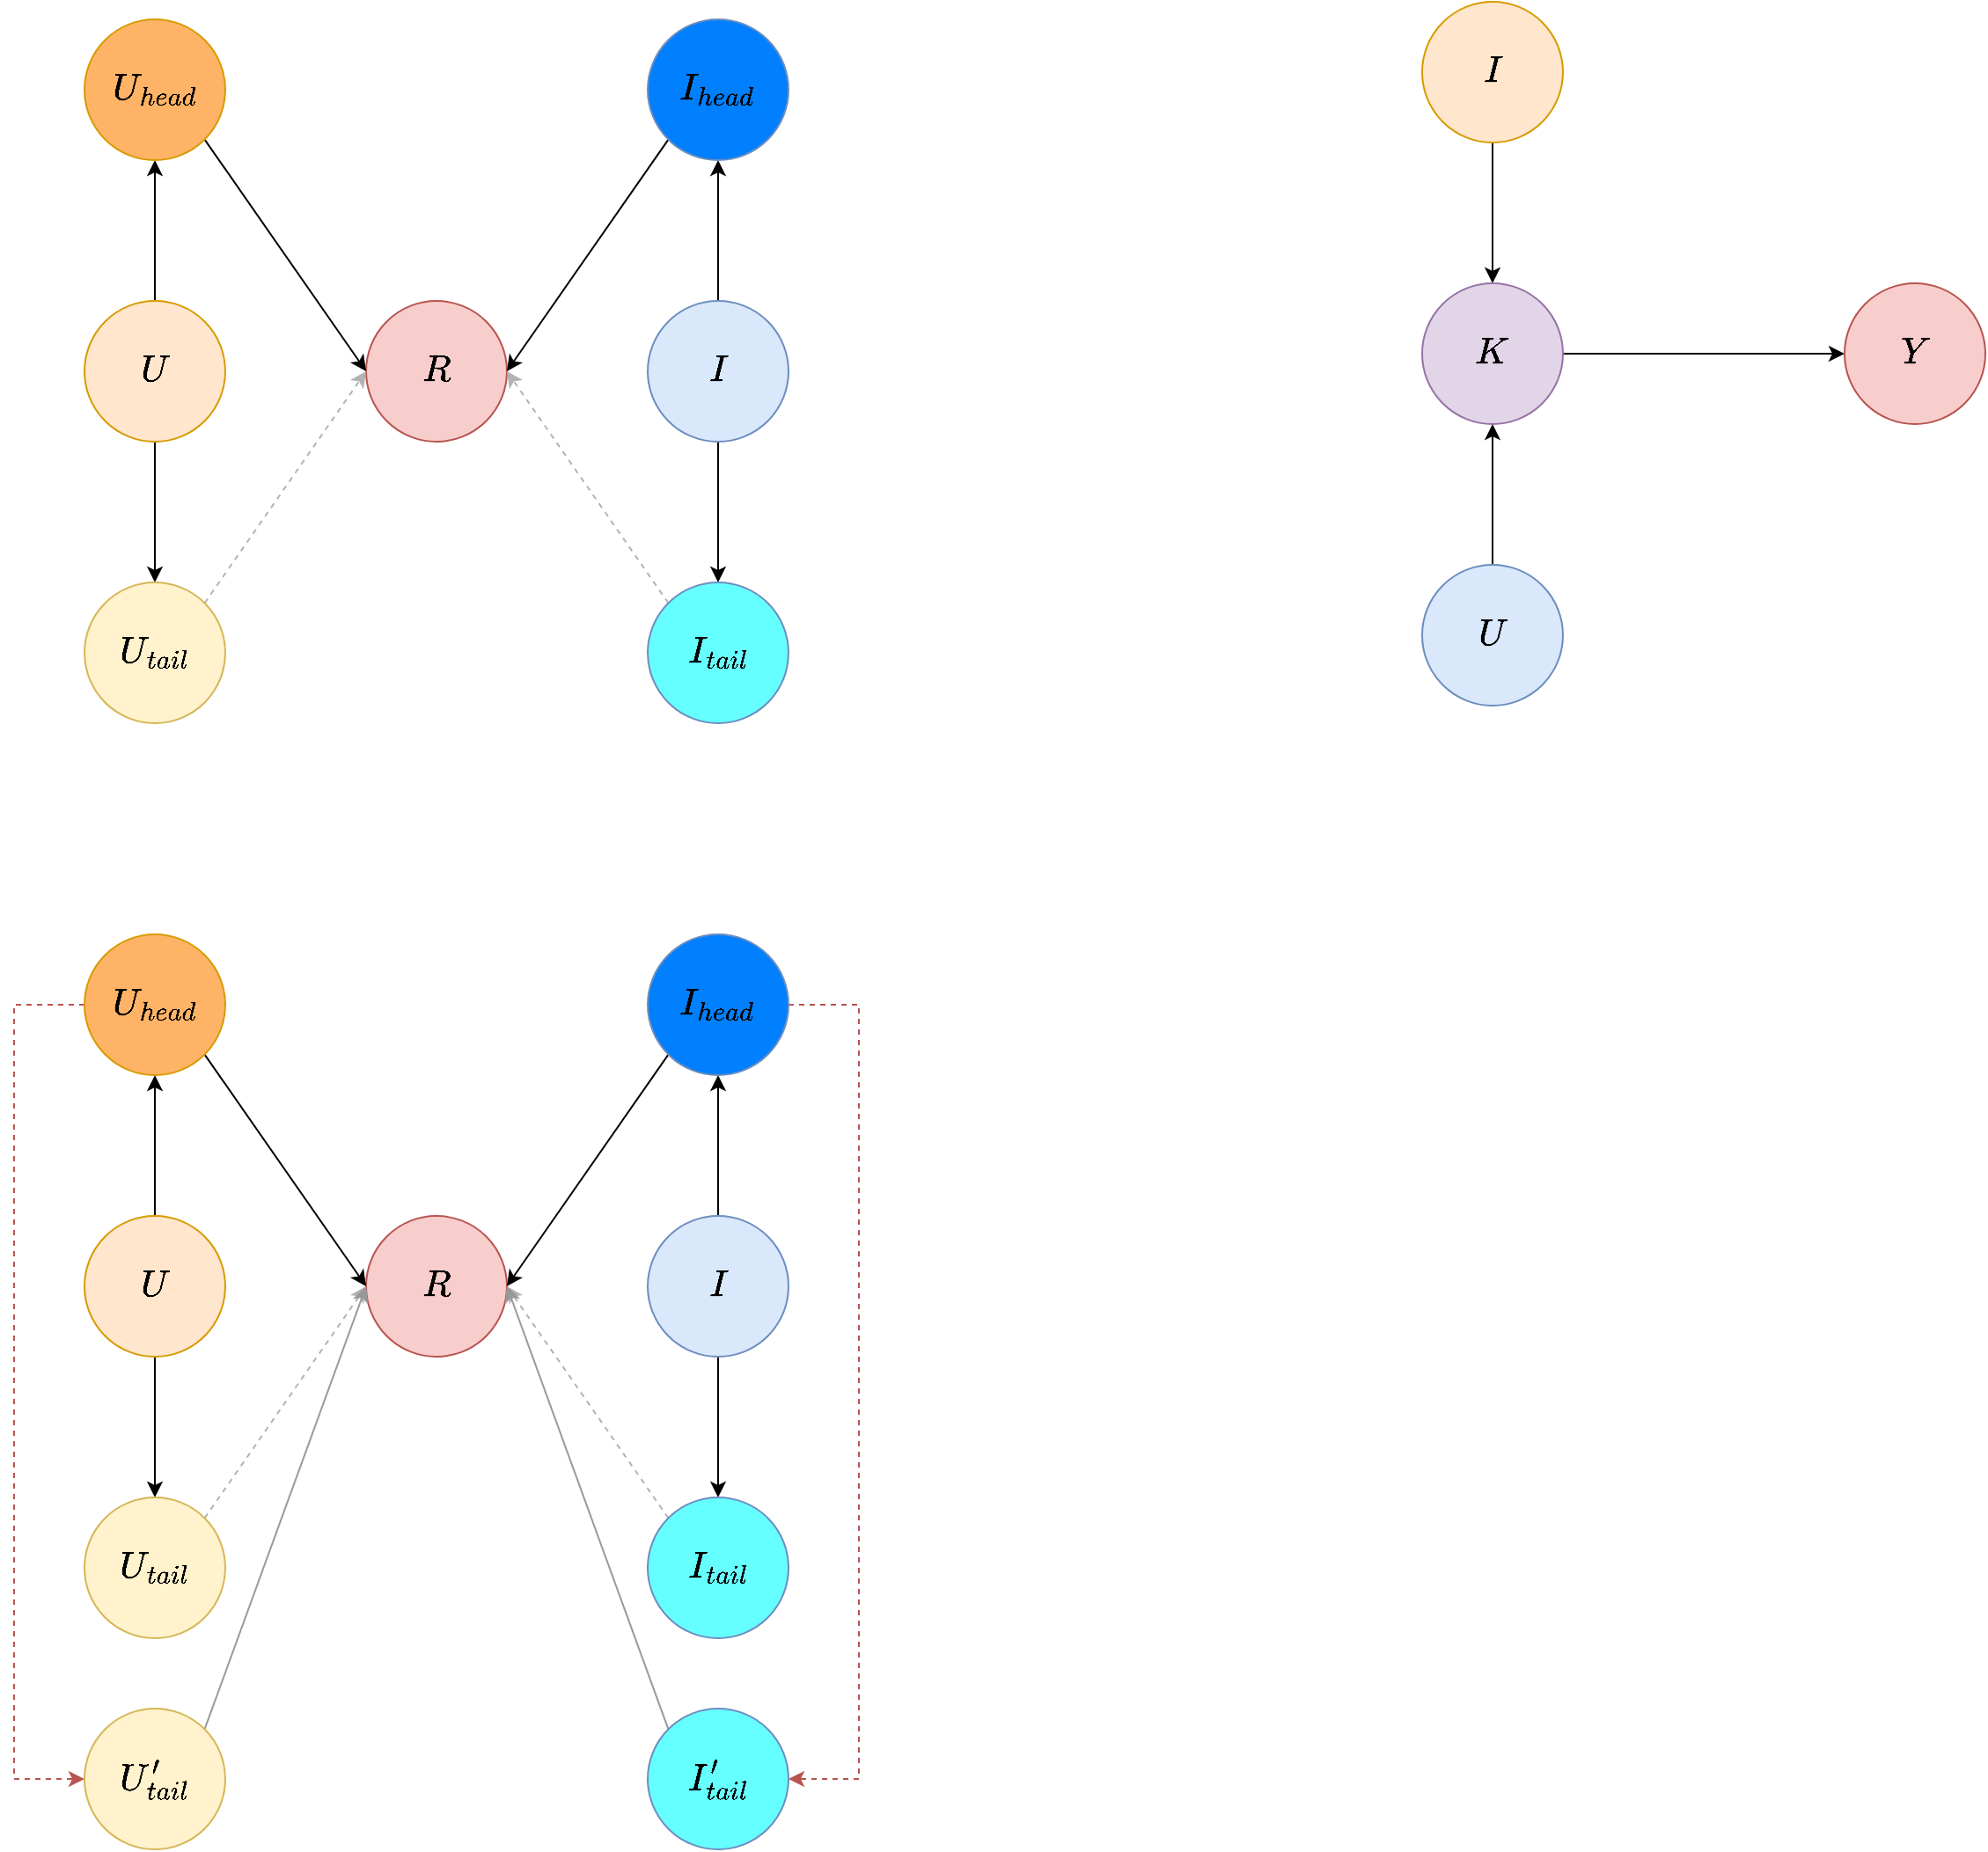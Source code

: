 <mxfile version="24.7.17">
  <diagram name="第 1 页" id="56BlYWJSqFPztJBqIIqX">
    <mxGraphModel dx="1631" dy="878" grid="1" gridSize="10" guides="1" tooltips="1" connect="1" arrows="1" fold="1" page="1" pageScale="1" pageWidth="1654" pageHeight="1169" math="1" shadow="0">
      <root>
        <mxCell id="0" />
        <mxCell id="1" parent="0" />
        <mxCell id="Yaq9q1l7534vEPPW3w2g-6" value="&lt;span style=&quot;font-size: 18px;&quot;&gt;$$R$$&lt;/span&gt;" style="ellipse;whiteSpace=wrap;html=1;aspect=fixed;fillColor=#f8cecc;strokeColor=#b85450;" parent="1" vertex="1">
          <mxGeometry x="280" y="170" width="80" height="80" as="geometry" />
        </mxCell>
        <mxCell id="Erw1R6gie_0iuRzOBLvt-8" style="edgeStyle=orthogonalEdgeStyle;rounded=0;orthogonalLoop=1;jettySize=auto;html=1;exitX=0.5;exitY=0;exitDx=0;exitDy=0;entryX=0.5;entryY=1;entryDx=0;entryDy=0;" parent="1" source="Yaq9q1l7534vEPPW3w2g-7" target="Erw1R6gie_0iuRzOBLvt-2" edge="1">
          <mxGeometry relative="1" as="geometry" />
        </mxCell>
        <mxCell id="Erw1R6gie_0iuRzOBLvt-9" style="edgeStyle=orthogonalEdgeStyle;rounded=0;orthogonalLoop=1;jettySize=auto;html=1;exitX=0.5;exitY=1;exitDx=0;exitDy=0;" parent="1" source="Yaq9q1l7534vEPPW3w2g-7" target="Erw1R6gie_0iuRzOBLvt-1" edge="1">
          <mxGeometry relative="1" as="geometry" />
        </mxCell>
        <mxCell id="Yaq9q1l7534vEPPW3w2g-7" value="&lt;font style=&quot;font-size: 18px;&quot;&gt;$$U$$&lt;/font&gt;" style="ellipse;whiteSpace=wrap;html=1;aspect=fixed;fillColor=#ffe6cc;strokeColor=#d79b00;" parent="1" vertex="1">
          <mxGeometry x="120" y="170" width="80" height="80" as="geometry" />
        </mxCell>
        <mxCell id="Erw1R6gie_0iuRzOBLvt-10" style="edgeStyle=orthogonalEdgeStyle;rounded=0;orthogonalLoop=1;jettySize=auto;html=1;exitX=0.5;exitY=1;exitDx=0;exitDy=0;entryX=0.5;entryY=0;entryDx=0;entryDy=0;" parent="1" source="Yaq9q1l7534vEPPW3w2g-8" target="Yaq9q1l7534vEPPW3w2g-9" edge="1">
          <mxGeometry relative="1" as="geometry" />
        </mxCell>
        <mxCell id="Erw1R6gie_0iuRzOBLvt-11" style="edgeStyle=orthogonalEdgeStyle;rounded=0;orthogonalLoop=1;jettySize=auto;html=1;exitX=0.5;exitY=0;exitDx=0;exitDy=0;" parent="1" source="Yaq9q1l7534vEPPW3w2g-8" target="Yaq9q1l7534vEPPW3w2g-10" edge="1">
          <mxGeometry relative="1" as="geometry" />
        </mxCell>
        <mxCell id="Yaq9q1l7534vEPPW3w2g-8" value="&lt;span style=&quot;font-size: 18px;&quot;&gt;$$I$$&lt;/span&gt;" style="ellipse;whiteSpace=wrap;html=1;aspect=fixed;fillColor=#dae8fc;strokeColor=#6c8ebf;" parent="1" vertex="1">
          <mxGeometry x="440" y="170" width="80" height="80" as="geometry" />
        </mxCell>
        <mxCell id="Erw1R6gie_0iuRzOBLvt-16" style="rounded=0;orthogonalLoop=1;jettySize=auto;html=1;exitX=0;exitY=0;exitDx=0;exitDy=0;entryX=1;entryY=0.5;entryDx=0;entryDy=0;dashed=1;strokeColor=#B3B3B3;" parent="1" source="Yaq9q1l7534vEPPW3w2g-9" target="Yaq9q1l7534vEPPW3w2g-6" edge="1">
          <mxGeometry relative="1" as="geometry" />
        </mxCell>
        <mxCell id="Yaq9q1l7534vEPPW3w2g-9" value="&lt;span style=&quot;font-size: 18px;&quot;&gt;$$I_{tail}$$&lt;/span&gt;" style="ellipse;whiteSpace=wrap;html=1;aspect=fixed;fillColor=#66FFFF;strokeColor=#6c8ebf;" parent="1" vertex="1">
          <mxGeometry x="440" y="330" width="80" height="80" as="geometry" />
        </mxCell>
        <mxCell id="Erw1R6gie_0iuRzOBLvt-15" style="rounded=0;orthogonalLoop=1;jettySize=auto;html=1;exitX=0;exitY=1;exitDx=0;exitDy=0;entryX=1;entryY=0.5;entryDx=0;entryDy=0;" parent="1" source="Yaq9q1l7534vEPPW3w2g-10" target="Yaq9q1l7534vEPPW3w2g-6" edge="1">
          <mxGeometry relative="1" as="geometry" />
        </mxCell>
        <mxCell id="Yaq9q1l7534vEPPW3w2g-10" value="&lt;span style=&quot;font-size: 18px;&quot;&gt;$$I_{head}$$&lt;/span&gt;" style="ellipse;whiteSpace=wrap;html=1;aspect=fixed;fillColor=#007FFF;strokeColor=#6c8ebf;" parent="1" vertex="1">
          <mxGeometry x="440" y="10" width="80" height="80" as="geometry" />
        </mxCell>
        <mxCell id="Erw1R6gie_0iuRzOBLvt-14" style="rounded=0;orthogonalLoop=1;jettySize=auto;html=1;exitX=1;exitY=0;exitDx=0;exitDy=0;dashed=1;strokeColor=#B3B3B3;" parent="1" source="Erw1R6gie_0iuRzOBLvt-1" edge="1">
          <mxGeometry relative="1" as="geometry">
            <mxPoint x="280" y="210" as="targetPoint" />
          </mxGeometry>
        </mxCell>
        <mxCell id="Erw1R6gie_0iuRzOBLvt-1" value="&lt;span style=&quot;font-size: 18px;&quot;&gt;$$U_{tail}$$&lt;/span&gt;" style="ellipse;whiteSpace=wrap;html=1;aspect=fixed;fillColor=#fff2cc;strokeColor=#d6b656;" parent="1" vertex="1">
          <mxGeometry x="120" y="330" width="80" height="80" as="geometry" />
        </mxCell>
        <mxCell id="Erw1R6gie_0iuRzOBLvt-12" style="rounded=0;orthogonalLoop=1;jettySize=auto;html=1;exitX=1;exitY=1;exitDx=0;exitDy=0;entryX=0;entryY=0.5;entryDx=0;entryDy=0;" parent="1" source="Erw1R6gie_0iuRzOBLvt-2" target="Yaq9q1l7534vEPPW3w2g-6" edge="1">
          <mxGeometry relative="1" as="geometry" />
        </mxCell>
        <mxCell id="Erw1R6gie_0iuRzOBLvt-2" value="&lt;span style=&quot;font-size: 18px;&quot;&gt;$$U_{head}$$&lt;/span&gt;" style="ellipse;whiteSpace=wrap;html=1;aspect=fixed;fillColor=#FFB366;strokeColor=#d79b00;" parent="1" vertex="1">
          <mxGeometry x="120" y="10" width="80" height="80" as="geometry" />
        </mxCell>
        <mxCell id="Erw1R6gie_0iuRzOBLvt-17" value="&lt;span style=&quot;font-size: 18px;&quot;&gt;$$R$$&lt;/span&gt;" style="ellipse;whiteSpace=wrap;html=1;aspect=fixed;fillColor=#f8cecc;strokeColor=#b85450;" parent="1" vertex="1">
          <mxGeometry x="280" y="690" width="80" height="80" as="geometry" />
        </mxCell>
        <mxCell id="Erw1R6gie_0iuRzOBLvt-18" style="edgeStyle=orthogonalEdgeStyle;rounded=0;orthogonalLoop=1;jettySize=auto;html=1;exitX=0.5;exitY=0;exitDx=0;exitDy=0;entryX=0.5;entryY=1;entryDx=0;entryDy=0;" parent="1" source="Erw1R6gie_0iuRzOBLvt-20" target="Erw1R6gie_0iuRzOBLvt-31" edge="1">
          <mxGeometry relative="1" as="geometry" />
        </mxCell>
        <mxCell id="Erw1R6gie_0iuRzOBLvt-19" style="edgeStyle=orthogonalEdgeStyle;rounded=0;orthogonalLoop=1;jettySize=auto;html=1;exitX=0.5;exitY=1;exitDx=0;exitDy=0;" parent="1" source="Erw1R6gie_0iuRzOBLvt-20" target="Erw1R6gie_0iuRzOBLvt-29" edge="1">
          <mxGeometry relative="1" as="geometry" />
        </mxCell>
        <mxCell id="Erw1R6gie_0iuRzOBLvt-20" value="&lt;font style=&quot;font-size: 18px;&quot;&gt;$$U$$&lt;/font&gt;" style="ellipse;whiteSpace=wrap;html=1;aspect=fixed;fillColor=#ffe6cc;strokeColor=#d79b00;" parent="1" vertex="1">
          <mxGeometry x="120" y="690" width="80" height="80" as="geometry" />
        </mxCell>
        <mxCell id="Erw1R6gie_0iuRzOBLvt-21" style="edgeStyle=orthogonalEdgeStyle;rounded=0;orthogonalLoop=1;jettySize=auto;html=1;exitX=0.5;exitY=1;exitDx=0;exitDy=0;entryX=0.5;entryY=0;entryDx=0;entryDy=0;" parent="1" source="Erw1R6gie_0iuRzOBLvt-23" target="Erw1R6gie_0iuRzOBLvt-25" edge="1">
          <mxGeometry relative="1" as="geometry" />
        </mxCell>
        <mxCell id="Erw1R6gie_0iuRzOBLvt-22" style="edgeStyle=orthogonalEdgeStyle;rounded=0;orthogonalLoop=1;jettySize=auto;html=1;exitX=0.5;exitY=0;exitDx=0;exitDy=0;" parent="1" source="Erw1R6gie_0iuRzOBLvt-23" target="Erw1R6gie_0iuRzOBLvt-27" edge="1">
          <mxGeometry relative="1" as="geometry" />
        </mxCell>
        <mxCell id="Erw1R6gie_0iuRzOBLvt-23" value="&lt;span style=&quot;font-size: 18px;&quot;&gt;$$I$$&lt;/span&gt;" style="ellipse;whiteSpace=wrap;html=1;aspect=fixed;fillColor=#dae8fc;strokeColor=#6c8ebf;" parent="1" vertex="1">
          <mxGeometry x="440" y="690" width="80" height="80" as="geometry" />
        </mxCell>
        <mxCell id="Erw1R6gie_0iuRzOBLvt-24" style="rounded=0;orthogonalLoop=1;jettySize=auto;html=1;exitX=0;exitY=0;exitDx=0;exitDy=0;entryX=1;entryY=0.5;entryDx=0;entryDy=0;dashed=1;strokeColor=#B3B3B3;" parent="1" source="Erw1R6gie_0iuRzOBLvt-25" target="Erw1R6gie_0iuRzOBLvt-17" edge="1">
          <mxGeometry relative="1" as="geometry" />
        </mxCell>
        <mxCell id="Erw1R6gie_0iuRzOBLvt-25" value="&lt;span style=&quot;font-size: 18px;&quot;&gt;$$I_{tail}$$&lt;/span&gt;" style="ellipse;whiteSpace=wrap;html=1;aspect=fixed;fillColor=#66FFFF;strokeColor=#6c8ebf;" parent="1" vertex="1">
          <mxGeometry x="440" y="850" width="80" height="80" as="geometry" />
        </mxCell>
        <mxCell id="Erw1R6gie_0iuRzOBLvt-26" style="rounded=0;orthogonalLoop=1;jettySize=auto;html=1;exitX=0;exitY=1;exitDx=0;exitDy=0;entryX=1;entryY=0.5;entryDx=0;entryDy=0;" parent="1" source="Erw1R6gie_0iuRzOBLvt-27" target="Erw1R6gie_0iuRzOBLvt-17" edge="1">
          <mxGeometry relative="1" as="geometry" />
        </mxCell>
        <mxCell id="Erw1R6gie_0iuRzOBLvt-36" style="edgeStyle=orthogonalEdgeStyle;rounded=0;orthogonalLoop=1;jettySize=auto;html=1;exitX=1;exitY=0.5;exitDx=0;exitDy=0;entryX=1;entryY=0.5;entryDx=0;entryDy=0;fillColor=#f8cecc;strokeColor=#b85450;dashed=1;" parent="1" source="Erw1R6gie_0iuRzOBLvt-27" target="Erw1R6gie_0iuRzOBLvt-32" edge="1">
          <mxGeometry relative="1" as="geometry">
            <Array as="points">
              <mxPoint x="560" y="570" />
              <mxPoint x="560" y="1010" />
            </Array>
          </mxGeometry>
        </mxCell>
        <mxCell id="Erw1R6gie_0iuRzOBLvt-27" value="&lt;span style=&quot;font-size: 18px;&quot;&gt;$$I_{head}$$&lt;/span&gt;" style="ellipse;whiteSpace=wrap;html=1;aspect=fixed;fillColor=#007FFF;strokeColor=#6c8ebf;" parent="1" vertex="1">
          <mxGeometry x="440" y="530" width="80" height="80" as="geometry" />
        </mxCell>
        <mxCell id="Erw1R6gie_0iuRzOBLvt-28" style="rounded=0;orthogonalLoop=1;jettySize=auto;html=1;exitX=1;exitY=0;exitDx=0;exitDy=0;dashed=1;strokeColor=#B3B3B3;" parent="1" source="Erw1R6gie_0iuRzOBLvt-29" edge="1">
          <mxGeometry relative="1" as="geometry">
            <mxPoint x="280" y="730" as="targetPoint" />
          </mxGeometry>
        </mxCell>
        <mxCell id="Erw1R6gie_0iuRzOBLvt-29" value="&lt;span style=&quot;font-size: 18px;&quot;&gt;$$U_{tail}$$&lt;/span&gt;" style="ellipse;whiteSpace=wrap;html=1;aspect=fixed;fillColor=#fff2cc;strokeColor=#d6b656;" parent="1" vertex="1">
          <mxGeometry x="120" y="850" width="80" height="80" as="geometry" />
        </mxCell>
        <mxCell id="Erw1R6gie_0iuRzOBLvt-30" style="rounded=0;orthogonalLoop=1;jettySize=auto;html=1;exitX=1;exitY=1;exitDx=0;exitDy=0;entryX=0;entryY=0.5;entryDx=0;entryDy=0;" parent="1" source="Erw1R6gie_0iuRzOBLvt-31" target="Erw1R6gie_0iuRzOBLvt-17" edge="1">
          <mxGeometry relative="1" as="geometry" />
        </mxCell>
        <mxCell id="Erw1R6gie_0iuRzOBLvt-35" style="edgeStyle=orthogonalEdgeStyle;rounded=0;orthogonalLoop=1;jettySize=auto;html=1;exitX=0;exitY=0.5;exitDx=0;exitDy=0;entryX=0;entryY=0.5;entryDx=0;entryDy=0;dashed=1;fillColor=#f8cecc;strokeColor=#b85450;" parent="1" source="Erw1R6gie_0iuRzOBLvt-31" target="Erw1R6gie_0iuRzOBLvt-33" edge="1">
          <mxGeometry relative="1" as="geometry">
            <Array as="points">
              <mxPoint x="80" y="570" />
              <mxPoint x="80" y="1010" />
            </Array>
          </mxGeometry>
        </mxCell>
        <mxCell id="Erw1R6gie_0iuRzOBLvt-31" value="&lt;span style=&quot;font-size: 18px;&quot;&gt;$$U_{head}$$&lt;/span&gt;" style="ellipse;whiteSpace=wrap;html=1;aspect=fixed;fillColor=#FFB366;strokeColor=#d79b00;" parent="1" vertex="1">
          <mxGeometry x="120" y="530" width="80" height="80" as="geometry" />
        </mxCell>
        <mxCell id="Erw1R6gie_0iuRzOBLvt-37" style="rounded=0;orthogonalLoop=1;jettySize=auto;html=1;exitX=0;exitY=0;exitDx=0;exitDy=0;entryX=1;entryY=0.5;entryDx=0;entryDy=0;strokeColor=#999999;" parent="1" source="Erw1R6gie_0iuRzOBLvt-32" target="Erw1R6gie_0iuRzOBLvt-17" edge="1">
          <mxGeometry relative="1" as="geometry" />
        </mxCell>
        <mxCell id="Erw1R6gie_0iuRzOBLvt-32" value="&lt;span style=&quot;font-size: 18px;&quot;&gt;$$I_{tail}^{\prime}$$&lt;/span&gt;" style="ellipse;whiteSpace=wrap;html=1;aspect=fixed;fillColor=#66FFFF;strokeColor=#6c8ebf;" parent="1" vertex="1">
          <mxGeometry x="440" y="970" width="80" height="80" as="geometry" />
        </mxCell>
        <mxCell id="Erw1R6gie_0iuRzOBLvt-38" style="rounded=0;orthogonalLoop=1;jettySize=auto;html=1;exitX=1;exitY=0;exitDx=0;exitDy=0;strokeColor=#999999;" parent="1" source="Erw1R6gie_0iuRzOBLvt-33" edge="1">
          <mxGeometry relative="1" as="geometry">
            <mxPoint x="280" y="730" as="targetPoint" />
          </mxGeometry>
        </mxCell>
        <mxCell id="Erw1R6gie_0iuRzOBLvt-33" value="&lt;span style=&quot;font-size: 18px;&quot;&gt;$$U_{tail}^{\prime}$$&lt;/span&gt;" style="ellipse;whiteSpace=wrap;html=1;aspect=fixed;fillColor=#fff2cc;strokeColor=#d6b656;" parent="1" vertex="1">
          <mxGeometry x="120" y="970" width="80" height="80" as="geometry" />
        </mxCell>
        <mxCell id="acMKYbe6vQJ9O9eNH2sJ-32" style="edgeStyle=orthogonalEdgeStyle;rounded=0;orthogonalLoop=1;jettySize=auto;html=1;exitX=0.5;exitY=1;exitDx=0;exitDy=0;entryX=0.5;entryY=0;entryDx=0;entryDy=0;" edge="1" parent="1" source="acMKYbe6vQJ9O9eNH2sJ-1" target="acMKYbe6vQJ9O9eNH2sJ-3">
          <mxGeometry relative="1" as="geometry" />
        </mxCell>
        <mxCell id="acMKYbe6vQJ9O9eNH2sJ-1" value="&lt;font style=&quot;font-size: 18px;&quot;&gt;$$I$$&lt;/font&gt;" style="ellipse;whiteSpace=wrap;html=1;aspect=fixed;fillColor=#ffe6cc;strokeColor=#d79b00;" vertex="1" parent="1">
          <mxGeometry x="880" width="80" height="80" as="geometry" />
        </mxCell>
        <mxCell id="acMKYbe6vQJ9O9eNH2sJ-33" style="edgeStyle=orthogonalEdgeStyle;rounded=0;orthogonalLoop=1;jettySize=auto;html=1;exitX=0.5;exitY=0;exitDx=0;exitDy=0;entryX=0.5;entryY=1;entryDx=0;entryDy=0;" edge="1" parent="1" source="acMKYbe6vQJ9O9eNH2sJ-2" target="acMKYbe6vQJ9O9eNH2sJ-3">
          <mxGeometry relative="1" as="geometry" />
        </mxCell>
        <mxCell id="acMKYbe6vQJ9O9eNH2sJ-2" value="&lt;span style=&quot;font-size: 18px;&quot;&gt;$$U$$&lt;/span&gt;" style="ellipse;whiteSpace=wrap;html=1;aspect=fixed;fillColor=#dae8fc;strokeColor=#6c8ebf;" vertex="1" parent="1">
          <mxGeometry x="880" y="320" width="80" height="80" as="geometry" />
        </mxCell>
        <mxCell id="acMKYbe6vQJ9O9eNH2sJ-34" style="edgeStyle=orthogonalEdgeStyle;rounded=0;orthogonalLoop=1;jettySize=auto;html=1;exitX=1;exitY=0.5;exitDx=0;exitDy=0;" edge="1" parent="1" source="acMKYbe6vQJ9O9eNH2sJ-3" target="acMKYbe6vQJ9O9eNH2sJ-4">
          <mxGeometry relative="1" as="geometry" />
        </mxCell>
        <mxCell id="acMKYbe6vQJ9O9eNH2sJ-3" value="&lt;font style=&quot;font-size: 18px;&quot;&gt;\(K\)&lt;/font&gt;" style="ellipse;whiteSpace=wrap;html=1;aspect=fixed;fillColor=#e1d5e7;strokeColor=#9673a6;" vertex="1" parent="1">
          <mxGeometry x="880" y="160" width="80" height="80" as="geometry" />
        </mxCell>
        <mxCell id="acMKYbe6vQJ9O9eNH2sJ-4" value="&lt;span style=&quot;font-size: 18px;&quot;&gt;$$Y$$&lt;/span&gt;" style="ellipse;whiteSpace=wrap;html=1;aspect=fixed;fillColor=#f8cecc;strokeColor=#b85450;" vertex="1" parent="1">
          <mxGeometry x="1120" y="160" width="80" height="80" as="geometry" />
        </mxCell>
      </root>
    </mxGraphModel>
  </diagram>
</mxfile>
